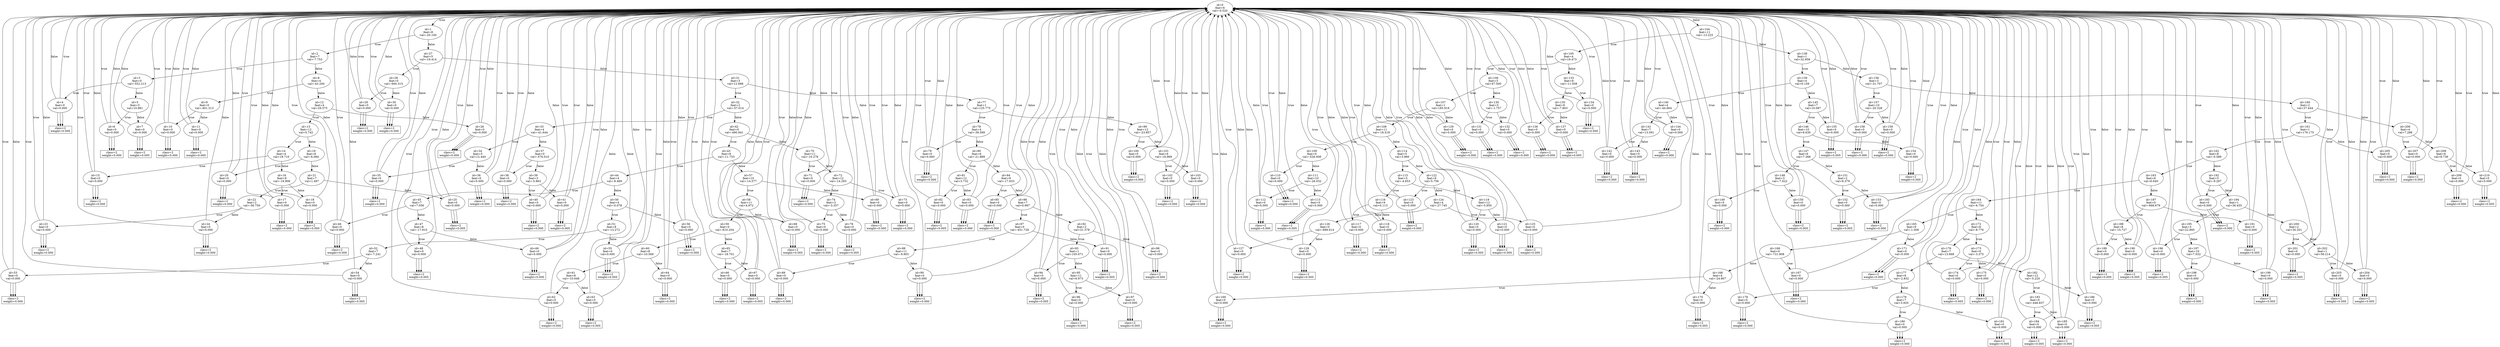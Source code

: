 digraph Tree2 {
  n0 [label="id=0\nfeat=6\nval=-0.520"];
  n0 -> n1 [label="true"];
  n0 -> n104 [label="false"];
  n1 [label="id=1\nfeat=8\nval=-20.100"];
  n1 -> n2 [label="true"];
  n1 -> n27 [label="false"];
  n2 [label="id=2\nfeat=7\nval=-7.753"];
  n2 -> n3 [label="true"];
  n2 -> n8 [label="false"];
  n3 [label="id=3\nfeat=0\nval=-552.213"];
  n3 -> n4 [label="true"];
  n3 -> n5 [label="false"];
  n4 [label="id=4\nfeat=0\nval=0.000"];
  n4 -> n0 [label="true"];
  n4 -> n0 [label="false"];
  n5 [label="id=5\nfeat=5\nval=10.881"];
  n5 -> n6 [label="true"];
  n5 -> n7 [label="false"];
  n6 [label="id=6\nfeat=0\nval=0.000"];
  n6 -> n0 [label="true"];
  n6 -> n0 [label="false"];
  n7 [label="id=7\nfeat=0\nval=0.000"];
  n7 -> n0 [label="true"];
  n7 -> n0 [label="false"];
  n8 [label="id=8\nfeat=4\nval=-43.200"];
  n8 -> n9 [label="true"];
  n8 -> n12 [label="false"];
  n9 [label="id=9\nfeat=0\nval=-401.313"];
  n9 -> n10 [label="true"];
  n9 -> n11 [label="false"];
  n10 [label="id=10\nfeat=0\nval=0.000"];
  n10 -> n0 [label="true"];
  n10 -> n0 [label="false"];
  n11 [label="id=11\nfeat=0\nval=0.000"];
  n11 -> n0 [label="true"];
  n11 -> n0 [label="false"];
  n12 [label="id=12\nfeat=4\nval=29.575"];
  n12 -> n13 [label="true"];
  n12 -> n26 [label="false"];
  n13 [label="id=13\nfeat=12\nval=5.742"];
  n13 -> n14 [label="true"];
  n13 -> n19 [label="false"];
  n14 [label="id=14\nfeat=4\nval=18.710"];
  n14 -> n15 [label="true"];
  n14 -> n16 [label="false"];
  n15 [label="id=15\nfeat=0\nval=0.000"];
  n15 -> n0 [label="true"];
  n15 -> n0 [label="false"];
  n16 [label="id=16\nfeat=9\nval=-19.906"];
  n16 -> n17 [label="true"];
  n16 -> n18 [label="false"];
  n17 [label="id=17\nfeat=0\nval=0.000"];
  n17 -> n0 [label="true"];
  n17 -> n0 [label="false"];
  n18 [label="id=18\nfeat=0\nval=0.000"];
  n18 -> n0 [label="true"];
  n18 -> n0 [label="false"];
  n19 [label="id=19\nfeat=6\nval=-6.084"];
  n19 -> n20 [label="true"];
  n19 -> n21 [label="false"];
  n20 [label="id=20\nfeat=0\nval=0.000"];
  n20 -> n0 [label="true"];
  n20 -> n0 [label="false"];
  n21 [label="id=21\nfeat=7\nval=1.497"];
  n21 -> n22 [label="true"];
  n21 -> n25 [label="false"];
  n22 [label="id=22\nfeat=2\nval=-56.750"];
  n22 -> n23 [label="true"];
  n22 -> n24 [label="false"];
  n23 [label="id=23\nfeat=0\nval=0.000"];
  n23 -> n0 [label="true"];
  n23 -> n0 [label="false"];
  n24 [label="id=24\nfeat=0\nval=0.000"];
  n24 -> n0 [label="true"];
  n24 -> n0 [label="false"];
  n25 [label="id=25\nfeat=0\nval=0.000"];
  n25 -> n0 [label="true"];
  n25 -> n0 [label="false"];
  n26 [label="id=26\nfeat=0\nval=0.000"];
  n26 -> n0 [label="true"];
  n26 -> n0 [label="false"];
  n27 [label="id=27\nfeat=5\nval=-19.414"];
  n27 -> n28 [label="true"];
  n27 -> n31 [label="false"];
  n28 [label="id=28\nfeat=0\nval=-600.315"];
  n28 -> n29 [label="true"];
  n28 -> n30 [label="false"];
  n29 [label="id=29\nfeat=0\nval=0.000"];
  n29 -> n0 [label="true"];
  n29 -> n0 [label="false"];
  n30 [label="id=30\nfeat=0\nval=0.000"];
  n30 -> n0 [label="true"];
  n30 -> n0 [label="false"];
  n31 [label="id=31\nfeat=3\nval=12.698"];
  n31 -> n32 [label="true"];
  n31 -> n77 [label="false"];
  n32 [label="id=32\nfeat=2\nval=-57.014"];
  n32 -> n33 [label="true"];
  n32 -> n42 [label="false"];
  n33 [label="id=33\nfeat=4\nval=-41.644"];
  n33 -> n34 [label="true"];
  n33 -> n37 [label="false"];
  n34 [label="id=34\nfeat=5\nval=12.440"];
  n34 -> n35 [label="true"];
  n34 -> n36 [label="false"];
  n35 [label="id=35\nfeat=0\nval=0.000"];
  n35 -> n0 [label="true"];
  n35 -> n0 [label="false"];
  n36 [label="id=36\nfeat=0\nval=0.000"];
  n36 -> n0 [label="true"];
  n36 -> n0 [label="false"];
  n37 [label="id=37\nfeat=0\nval=-576.010"];
  n37 -> n38 [label="true"];
  n37 -> n39 [label="false"];
  n38 [label="id=38\nfeat=0\nval=0.000"];
  n38 -> n0 [label="true"];
  n38 -> n0 [label="false"];
  n39 [label="id=39\nfeat=3\nval=-5.863"];
  n39 -> n40 [label="true"];
  n39 -> n41 [label="false"];
  n40 [label="id=40\nfeat=0\nval=0.000"];
  n40 -> n0 [label="true"];
  n40 -> n0 [label="false"];
  n41 [label="id=41\nfeat=0\nval=0.000"];
  n41 -> n0 [label="true"];
  n41 -> n0 [label="false"];
  n42 [label="id=42\nfeat=0\nval=-490.941"];
  n42 -> n43 [label="true"];
  n42 -> n70 [label="false"];
  n43 [label="id=43\nfeat=8\nval=-11.753"];
  n43 -> n44 [label="true"];
  n43 -> n57 [label="false"];
  n44 [label="id=44\nfeat=4\nval=-9.469"];
  n44 -> n45 [label="true"];
  n44 -> n50 [label="false"];
  n45 [label="id=45\nfeat=7\nval=7.056"];
  n45 -> n46 [label="true"];
  n45 -> n47 [label="false"];
  n46 [label="id=46\nfeat=0\nval=0.000"];
  n46 -> n0 [label="true"];
  n46 -> n0 [label="false"];
  n47 [label="id=47\nfeat=8\nval=-17.910"];
  n47 -> n48 [label="true"];
  n47 -> n49 [label="false"];
  n48 [label="id=48\nfeat=0\nval=0.000"];
  n48 -> n0 [label="true"];
  n48 -> n0 [label="false"];
  n49 [label="id=49\nfeat=0\nval=0.000"];
  n49 -> n0 [label="true"];
  n49 -> n0 [label="false"];
  n50 [label="id=50\nfeat=4\nval=-0.078"];
  n50 -> n51 [label="true"];
  n50 -> n56 [label="false"];
  n51 [label="id=51\nfeat=8\nval=-13.272"];
  n51 -> n52 [label="true"];
  n51 -> n55 [label="false"];
  n52 [label="id=52\nfeat=7\nval=-7.241"];
  n52 -> n53 [label="true"];
  n52 -> n54 [label="false"];
  n53 [label="id=53\nfeat=0\nval=0.000"];
  n53 -> n0 [label="true"];
  n53 -> n0 [label="false"];
  n54 [label="id=54\nfeat=0\nval=0.000"];
  n54 -> n0 [label="true"];
  n54 -> n0 [label="false"];
  n55 [label="id=55\nfeat=0\nval=0.000"];
  n55 -> n0 [label="true"];
  n55 -> n0 [label="false"];
  n56 [label="id=56\nfeat=0\nval=0.000"];
  n56 -> n0 [label="true"];
  n56 -> n0 [label="false"];
  n57 [label="id=57\nfeat=10\nval=-14.577"];
  n57 -> n58 [label="true"];
  n57 -> n69 [label="false"];
  n58 [label="id=58\nfeat=11\nval=4.972"];
  n58 -> n59 [label="true"];
  n58 -> n68 [label="false"];
  n59 [label="id=59\nfeat=0\nval=-610.204"];
  n59 -> n60 [label="true"];
  n59 -> n65 [label="false"];
  n60 [label="id=60\nfeat=8\nval=-10.569"];
  n60 -> n61 [label="true"];
  n60 -> n64 [label="false"];
  n61 [label="id=61\nfeat=8\nval=-10.648"];
  n61 -> n62 [label="true"];
  n61 -> n63 [label="false"];
  n62 [label="id=62\nfeat=0\nval=0.000"];
  n62 -> n0 [label="true"];
  n62 -> n0 [label="false"];
  n63 [label="id=63\nfeat=0\nval=0.000"];
  n63 -> n0 [label="true"];
  n63 -> n0 [label="false"];
  n64 [label="id=64\nfeat=0\nval=0.000"];
  n64 -> n0 [label="true"];
  n64 -> n0 [label="false"];
  n65 [label="id=65\nfeat=7\nval=-18.701"];
  n65 -> n66 [label="true"];
  n65 -> n67 [label="false"];
  n66 [label="id=66\nfeat=0\nval=0.000"];
  n66 -> n0 [label="true"];
  n66 -> n0 [label="false"];
  n67 [label="id=67\nfeat=0\nval=0.000"];
  n67 -> n0 [label="true"];
  n67 -> n0 [label="false"];
  n68 [label="id=68\nfeat=0\nval=0.000"];
  n68 -> n0 [label="true"];
  n68 -> n0 [label="false"];
  n69 [label="id=69\nfeat=0\nval=0.000"];
  n69 -> n0 [label="true"];
  n69 -> n0 [label="false"];
  n70 [label="id=70\nfeat=11\nval=-10.276"];
  n70 -> n71 [label="true"];
  n70 -> n72 [label="false"];
  n71 [label="id=71\nfeat=0\nval=0.000"];
  n71 -> n0 [label="true"];
  n71 -> n0 [label="false"];
  n72 [label="id=72\nfeat=12\nval=-14.293"];
  n72 -> n73 [label="true"];
  n72 -> n74 [label="false"];
  n73 [label="id=73\nfeat=0\nval=0.000"];
  n73 -> n0 [label="true"];
  n73 -> n0 [label="false"];
  n74 [label="id=74\nfeat=3\nval=-3.357"];
  n74 -> n75 [label="true"];
  n74 -> n76 [label="false"];
  n75 [label="id=75\nfeat=0\nval=0.000"];
  n75 -> n0 [label="true"];
  n75 -> n0 [label="false"];
  n76 [label="id=76\nfeat=0\nval=0.000"];
  n76 -> n0 [label="true"];
  n76 -> n0 [label="false"];
  n77 [label="id=77\nfeat=1\nval=125.775"];
  n77 -> n78 [label="true"];
  n77 -> n99 [label="false"];
  n78 [label="id=78\nfeat=4\nval=-39.569"];
  n78 -> n79 [label="true"];
  n78 -> n80 [label="false"];
  n79 [label="id=79\nfeat=0\nval=0.000"];
  n79 -> n0 [label="true"];
  n79 -> n0 [label="false"];
  n80 [label="id=80\nfeat=6\nval=-21.889"];
  n80 -> n81 [label="true"];
  n80 -> n84 [label="false"];
  n81 [label="id=81\nfeat=12\nval=3.732"];
  n81 -> n82 [label="true"];
  n81 -> n83 [label="false"];
  n82 [label="id=82\nfeat=0\nval=0.000"];
  n82 -> n0 [label="true"];
  n82 -> n0 [label="false"];
  n83 [label="id=83\nfeat=0\nval=0.000"];
  n83 -> n0 [label="true"];
  n83 -> n0 [label="false"];
  n84 [label="id=84\nfeat=9\nval=-17.633"];
  n84 -> n85 [label="true"];
  n84 -> n86 [label="false"];
  n85 [label="id=85\nfeat=0\nval=0.000"];
  n85 -> n0 [label="true"];
  n85 -> n0 [label="false"];
  n86 [label="id=86\nfeat=7\nval=0.997"];
  n86 -> n87 [label="true"];
  n86 -> n92 [label="false"];
  n87 [label="id=87\nfeat=0\nval=-451.728"];
  n87 -> n88 [label="true"];
  n87 -> n91 [label="false"];
  n88 [label="id=88\nfeat=11\nval=-9.903"];
  n88 -> n89 [label="true"];
  n88 -> n90 [label="false"];
  n89 [label="id=89\nfeat=0\nval=0.000"];
  n89 -> n0 [label="true"];
  n89 -> n0 [label="false"];
  n90 [label="id=90\nfeat=0\nval=0.000"];
  n90 -> n0 [label="true"];
  n90 -> n0 [label="false"];
  n91 [label="id=91\nfeat=0\nval=0.000"];
  n91 -> n0 [label="true"];
  n91 -> n0 [label="false"];
  n92 [label="id=92\nfeat=2\nval=31.378"];
  n92 -> n93 [label="true"];
  n92 -> n98 [label="false"];
  n93 [label="id=93\nfeat=1\nval=105.071"];
  n93 -> n94 [label="true"];
  n93 -> n95 [label="false"];
  n94 [label="id=94\nfeat=0\nval=0.000"];
  n94 -> n0 [label="true"];
  n94 -> n0 [label="false"];
  n95 [label="id=95\nfeat=11\nval=6.973"];
  n95 -> n96 [label="true"];
  n95 -> n97 [label="false"];
  n96 [label="id=96\nfeat=0\nval=0.000"];
  n96 -> n0 [label="true"];
  n96 -> n0 [label="false"];
  n97 [label="id=97\nfeat=0\nval=0.000"];
  n97 -> n0 [label="true"];
  n97 -> n0 [label="false"];
  n98 [label="id=98\nfeat=0\nval=0.000"];
  n98 -> n0 [label="true"];
  n98 -> n0 [label="false"];
  n99 [label="id=99\nfeat=12\nval=-23.857"];
  n99 -> n100 [label="true"];
  n99 -> n101 [label="false"];
  n100 [label="id=100\nfeat=0\nval=0.000"];
  n100 -> n0 [label="true"];
  n100 -> n0 [label="false"];
  n101 [label="id=101\nfeat=6\nval=-18.969"];
  n101 -> n102 [label="true"];
  n101 -> n103 [label="false"];
  n102 [label="id=102\nfeat=0\nval=0.000"];
  n102 -> n0 [label="true"];
  n102 -> n0 [label="false"];
  n103 [label="id=103\nfeat=0\nval=0.000"];
  n103 -> n0 [label="true"];
  n103 -> n0 [label="false"];
  n104 [label="id=104\nfeat=11\nval=-13.225"];
  n104 -> n105 [label="true"];
  n104 -> n138 [label="false"];
  n105 [label="id=105\nfeat=4\nval=19.473"];
  n105 -> n106 [label="true"];
  n105 -> n133 [label="false"];
  n106 [label="id=106\nfeat=3\nval=47.500"];
  n106 -> n107 [label="true"];
  n106 -> n130 [label="false"];
  n107 [label="id=107\nfeat=1\nval=185.918"];
  n107 -> n108 [label="true"];
  n107 -> n129 [label="false"];
  n108 [label="id=108\nfeat=11\nval=-18.518"];
  n108 -> n109 [label="true"];
  n108 -> n114 [label="false"];
  n109 [label="id=109\nfeat=0\nval=-528.008"];
  n109 -> n110 [label="true"];
  n109 -> n111 [label="false"];
  n110 [label="id=110\nfeat=0\nval=0.000"];
  n110 -> n0 [label="true"];
  n110 -> n0 [label="false"];
  n111 [label="id=111\nfeat=10\nval=-26.032"];
  n111 -> n112 [label="true"];
  n111 -> n113 [label="false"];
  n112 [label="id=112\nfeat=0\nval=0.000"];
  n112 -> n0 [label="true"];
  n112 -> n0 [label="false"];
  n113 [label="id=113\nfeat=0\nval=0.000"];
  n113 -> n0 [label="true"];
  n113 -> n0 [label="false"];
  n114 [label="id=114\nfeat=5\nval=3.960"];
  n114 -> n115 [label="true"];
  n114 -> n122 [label="false"];
  n115 [label="id=115\nfeat=5\nval=-4.653"];
  n115 -> n116 [label="true"];
  n115 -> n119 [label="false"];
  n116 [label="id=116\nfeat=9\nval=0.113"];
  n116 -> n117 [label="true"];
  n116 -> n118 [label="false"];
  n117 [label="id=117\nfeat=0\nval=0.000"];
  n117 -> n0 [label="true"];
  n117 -> n0 [label="false"];
  n118 [label="id=118\nfeat=0\nval=0.000"];
  n118 -> n0 [label="true"];
  n118 -> n0 [label="false"];
  n119 [label="id=119\nfeat=12\nval=-5.950"];
  n119 -> n120 [label="true"];
  n119 -> n121 [label="false"];
  n120 [label="id=120\nfeat=0\nval=0.000"];
  n120 -> n0 [label="true"];
  n120 -> n0 [label="false"];
  n121 [label="id=121\nfeat=0\nval=0.000"];
  n121 -> n0 [label="true"];
  n121 -> n0 [label="false"];
  n122 [label="id=122\nfeat=6\nval=5.756"];
  n122 -> n123 [label="true"];
  n122 -> n124 [label="false"];
  n123 [label="id=123\nfeat=0\nval=0.000"];
  n123 -> n0 [label="true"];
  n123 -> n0 [label="false"];
  n124 [label="id=124\nfeat=4\nval=-27.745"];
  n124 -> n125 [label="true"];
  n124 -> n126 [label="false"];
  n125 [label="id=125\nfeat=0\nval=0.000"];
  n125 -> n0 [label="true"];
  n125 -> n0 [label="false"];
  n126 [label="id=126\nfeat=0\nval=-689.614"];
  n126 -> n127 [label="true"];
  n126 -> n128 [label="false"];
  n127 [label="id=127\nfeat=0\nval=0.000"];
  n127 -> n0 [label="true"];
  n127 -> n0 [label="false"];
  n128 [label="id=128\nfeat=0\nval=0.000"];
  n128 -> n0 [label="true"];
  n128 -> n0 [label="false"];
  n129 [label="id=129\nfeat=0\nval=0.000"];
  n129 -> n0 [label="true"];
  n129 -> n0 [label="false"];
  n130 [label="id=130\nfeat=5\nval=-1.757"];
  n130 -> n131 [label="true"];
  n130 -> n132 [label="false"];
  n131 [label="id=131\nfeat=0\nval=0.000"];
  n131 -> n0 [label="true"];
  n131 -> n0 [label="false"];
  n132 [label="id=132\nfeat=0\nval=0.000"];
  n132 -> n0 [label="true"];
  n132 -> n0 [label="false"];
  n133 [label="id=133\nfeat=8\nval=-11.058"];
  n133 -> n134 [label="true"];
  n133 -> n135 [label="false"];
  n134 [label="id=134\nfeat=0\nval=0.000"];
  n134 -> n0 [label="true"];
  n134 -> n0 [label="false"];
  n135 [label="id=135\nfeat=9\nval=-7.803"];
  n135 -> n136 [label="true"];
  n135 -> n137 [label="false"];
  n136 [label="id=136\nfeat=0\nval=0.000"];
  n136 -> n0 [label="true"];
  n136 -> n0 [label="false"];
  n137 [label="id=137\nfeat=0\nval=0.000"];
  n137 -> n0 [label="true"];
  n137 -> n0 [label="false"];
  n138 [label="id=138\nfeat=1\nval=32.958"];
  n138 -> n139 [label="true"];
  n138 -> n156 [label="false"];
  n139 [label="id=139\nfeat=4\nval=0.159"];
  n139 -> n140 [label="true"];
  n139 -> n145 [label="false"];
  n140 [label="id=140\nfeat=4\nval=-44.664"];
  n140 -> n141 [label="true"];
  n140 -> n144 [label="false"];
  n141 [label="id=141\nfeat=7\nval=13.591"];
  n141 -> n142 [label="true"];
  n141 -> n143 [label="false"];
  n142 [label="id=142\nfeat=0\nval=0.000"];
  n142 -> n0 [label="true"];
  n142 -> n0 [label="false"];
  n143 [label="id=143\nfeat=0\nval=0.000"];
  n143 -> n0 [label="true"];
  n143 -> n0 [label="false"];
  n144 [label="id=144\nfeat=0\nval=0.000"];
  n144 -> n0 [label="true"];
  n144 -> n0 [label="false"];
  n145 [label="id=145\nfeat=7\nval=10.087"];
  n145 -> n146 [label="true"];
  n145 -> n155 [label="false"];
  n146 [label="id=146\nfeat=10\nval=8.630"];
  n146 -> n147 [label="true"];
  n146 -> n154 [label="false"];
  n147 [label="id=147\nfeat=6\nval=7.366"];
  n147 -> n148 [label="true"];
  n147 -> n151 [label="false"];
  n148 [label="id=148\nfeat=3\nval=-7.622"];
  n148 -> n149 [label="true"];
  n148 -> n150 [label="false"];
  n149 [label="id=149\nfeat=0\nval=0.000"];
  n149 -> n0 [label="true"];
  n149 -> n0 [label="false"];
  n150 [label="id=150\nfeat=0\nval=0.000"];
  n150 -> n0 [label="true"];
  n150 -> n0 [label="false"];
  n151 [label="id=151\nfeat=2\nval=8.379"];
  n151 -> n152 [label="true"];
  n151 -> n153 [label="false"];
  n152 [label="id=152\nfeat=0\nval=0.000"];
  n152 -> n0 [label="true"];
  n152 -> n0 [label="false"];
  n153 [label="id=153\nfeat=0\nval=0.000"];
  n153 -> n0 [label="true"];
  n153 -> n0 [label="false"];
  n154 [label="id=154\nfeat=0\nval=0.000"];
  n154 -> n0 [label="true"];
  n154 -> n0 [label="false"];
  n155 [label="id=155\nfeat=0\nval=0.000"];
  n155 -> n0 [label="true"];
  n155 -> n0 [label="false"];
  n156 [label="id=156\nfeat=3\nval=-31.707"];
  n156 -> n157 [label="true"];
  n156 -> n160 [label="false"];
  n157 [label="id=157\nfeat=10\nval=-20.328"];
  n157 -> n158 [label="true"];
  n157 -> n159 [label="false"];
  n158 [label="id=158\nfeat=0\nval=0.000"];
  n158 -> n0 [label="true"];
  n158 -> n0 [label="false"];
  n159 [label="id=159\nfeat=0\nval=0.000"];
  n159 -> n0 [label="true"];
  n159 -> n0 [label="false"];
  n160 [label="id=160\nfeat=2\nval=37.444"];
  n160 -> n161 [label="true"];
  n160 -> n206 [label="false"];
  n161 [label="id=161\nfeat=1\nval=176.175"];
  n161 -> n162 [label="true"];
  n161 -> n205 [label="false"];
  n162 [label="id=162\nfeat=8\nval=-0.589"];
  n162 -> n163 [label="true"];
  n162 -> n192 [label="false"];
  n163 [label="id=163\nfeat=6\nval=6.640"];
  n163 -> n164 [label="true"];
  n163 -> n187 [label="false"];
  n164 [label="id=164\nfeat=11\nval=-6.754"];
  n164 -> n165 [label="true"];
  n164 -> n172 [label="false"];
  n165 [label="id=165\nfeat=9\nval=-1.006"];
  n165 -> n166 [label="true"];
  n165 -> n171 [label="false"];
  n166 [label="id=166\nfeat=0\nval=-731.908"];
  n166 -> n167 [label="true"];
  n166 -> n168 [label="false"];
  n167 [label="id=167\nfeat=0\nval=0.000"];
  n167 -> n0 [label="true"];
  n167 -> n0 [label="false"];
  n168 [label="id=168\nfeat=4\nval=-24.807"];
  n168 -> n169 [label="true"];
  n168 -> n170 [label="false"];
  n169 [label="id=169\nfeat=0\nval=0.000"];
  n169 -> n0 [label="true"];
  n169 -> n0 [label="false"];
  n170 [label="id=170\nfeat=0\nval=0.000"];
  n170 -> n0 [label="true"];
  n170 -> n0 [label="false"];
  n171 [label="id=171\nfeat=0\nval=0.000"];
  n171 -> n0 [label="true"];
  n171 -> n0 [label="false"];
  n172 [label="id=172\nfeat=8\nval=-8.776"];
  n172 -> n173 [label="true"];
  n172 -> n176 [label="false"];
  n173 [label="id=173\nfeat=9\nval=-3.375"];
  n173 -> n174 [label="true"];
  n173 -> n175 [label="false"];
  n174 [label="id=174\nfeat=0\nval=0.000"];
  n174 -> n0 [label="true"];
  n174 -> n0 [label="false"];
  n175 [label="id=175\nfeat=0\nval=0.000"];
  n175 -> n0 [label="true"];
  n175 -> n0 [label="false"];
  n176 [label="id=176\nfeat=7\nval=13.668"];
  n176 -> n177 [label="true"];
  n176 -> n182 [label="false"];
  n177 [label="id=177\nfeat=8\nval=-2.832"];
  n177 -> n178 [label="true"];
  n177 -> n179 [label="false"];
  n178 [label="id=178\nfeat=0\nval=0.000"];
  n178 -> n0 [label="true"];
  n178 -> n0 [label="false"];
  n179 [label="id=179\nfeat=7\nval=3.920"];
  n179 -> n180 [label="true"];
  n179 -> n181 [label="false"];
  n180 [label="id=180\nfeat=0\nval=0.000"];
  n180 -> n0 [label="true"];
  n180 -> n0 [label="false"];
  n181 [label="id=181\nfeat=0\nval=0.000"];
  n181 -> n0 [label="true"];
  n181 -> n0 [label="false"];
  n182 [label="id=182\nfeat=12\nval=-5.220"];
  n182 -> n183 [label="true"];
  n182 -> n186 [label="false"];
  n183 [label="id=183\nfeat=0\nval=-446.837"];
  n183 -> n184 [label="true"];
  n183 -> n185 [label="false"];
  n184 [label="id=184\nfeat=0\nval=0.000"];
  n184 -> n0 [label="true"];
  n184 -> n0 [label="false"];
  n185 [label="id=185\nfeat=0\nval=0.000"];
  n185 -> n0 [label="true"];
  n185 -> n0 [label="false"];
  n186 [label="id=186\nfeat=0\nval=0.000"];
  n186 -> n0 [label="true"];
  n186 -> n0 [label="false"];
  n187 [label="id=187\nfeat=0\nval=-668.679"];
  n187 -> n188 [label="true"];
  n187 -> n191 [label="false"];
  n188 [label="id=188\nfeat=8\nval=-15.727"];
  n188 -> n189 [label="true"];
  n188 -> n190 [label="false"];
  n189 [label="id=189\nfeat=0\nval=0.000"];
  n189 -> n0 [label="true"];
  n189 -> n0 [label="false"];
  n190 [label="id=190\nfeat=0\nval=0.000"];
  n190 -> n0 [label="true"];
  n190 -> n0 [label="false"];
  n191 [label="id=191\nfeat=0\nval=0.000"];
  n191 -> n0 [label="true"];
  n191 -> n0 [label="false"];
  n192 [label="id=192\nfeat=5\nval=-9.297"];
  n192 -> n193 [label="true"];
  n192 -> n194 [label="false"];
  n193 [label="id=193\nfeat=0\nval=0.000"];
  n193 -> n0 [label="true"];
  n193 -> n0 [label="false"];
  n194 [label="id=194\nfeat=1\nval=36.455"];
  n194 -> n195 [label="true"];
  n194 -> n200 [label="false"];
  n195 [label="id=195\nfeat=3\nval=22.895"];
  n195 -> n196 [label="true"];
  n195 -> n197 [label="false"];
  n196 [label="id=196\nfeat=0\nval=0.000"];
  n196 -> n0 [label="true"];
  n196 -> n0 [label="false"];
  n197 [label="id=197\nfeat=10\nval=7.032"];
  n197 -> n198 [label="true"];
  n197 -> n199 [label="false"];
  n198 [label="id=198\nfeat=0\nval=0.000"];
  n198 -> n0 [label="true"];
  n198 -> n0 [label="false"];
  n199 [label="id=199\nfeat=0\nval=0.000"];
  n199 -> n0 [label="true"];
  n199 -> n0 [label="false"];
  n200 [label="id=200\nfeat=2\nval=30.201"];
  n200 -> n201 [label="true"];
  n200 -> n202 [label="false"];
  n201 [label="id=201\nfeat=0\nval=0.000"];
  n201 -> n0 [label="true"];
  n201 -> n0 [label="false"];
  n202 [label="id=202\nfeat=1\nval=58.214"];
  n202 -> n203 [label="true"];
  n202 -> n204 [label="false"];
  n203 [label="id=203\nfeat=0\nval=0.000"];
  n203 -> n0 [label="true"];
  n203 -> n0 [label="false"];
  n204 [label="id=204\nfeat=0\nval=0.000"];
  n204 -> n0 [label="true"];
  n204 -> n0 [label="false"];
  n205 [label="id=205\nfeat=0\nval=0.000"];
  n205 -> n0 [label="true"];
  n205 -> n0 [label="false"];
  n206 [label="id=206\nfeat=4\nval=7.286"];
  n206 -> n207 [label="true"];
  n206 -> n208 [label="false"];
  n207 [label="id=207\nfeat=0\nval=0.000"];
  n207 -> n0 [label="true"];
  n207 -> n0 [label="false"];
  n208 [label="id=208\nfeat=6\nval=8.736"];
  n208 -> n209 [label="true"];
  n208 -> n210 [label="false"];
  n209 [label="id=209\nfeat=0\nval=0.000"];
  n209 -> n0 [label="true"];
  n209 -> n0 [label="false"];
  n210 [label="id=210\nfeat=0\nval=0.000"];
  n210 -> n0 [label="true"];
  n210 -> n0 [label="false"];
  leaf_4 [shape=box,label="class=0\nweight=0.000"];
  n4 -> leaf_4;
  leaf_4 [shape=box,label="class=1\nweight=0.005"];
  n4 -> leaf_4;
  leaf_4 [shape=box,label="class=2\nweight=0.000"];
  n4 -> leaf_4;
  leaf_6 [shape=box,label="class=0\nweight=0.005"];
  n6 -> leaf_6;
  leaf_6 [shape=box,label="class=1\nweight=0.000"];
  n6 -> leaf_6;
  leaf_6 [shape=box,label="class=2\nweight=0.000"];
  n6 -> leaf_6;
  leaf_7 [shape=box,label="class=0\nweight=0.000"];
  n7 -> leaf_7;
  leaf_7 [shape=box,label="class=1\nweight=0.000"];
  n7 -> leaf_7;
  leaf_7 [shape=box,label="class=2\nweight=0.005"];
  n7 -> leaf_7;
  leaf_10 [shape=box,label="class=0\nweight=0.000"];
  n10 -> leaf_10;
  leaf_10 [shape=box,label="class=1\nweight=0.005"];
  n10 -> leaf_10;
  leaf_10 [shape=box,label="class=2\nweight=0.000"];
  n10 -> leaf_10;
  leaf_11 [shape=box,label="class=0\nweight=0.005"];
  n11 -> leaf_11;
  leaf_11 [shape=box,label="class=1\nweight=0.000"];
  n11 -> leaf_11;
  leaf_11 [shape=box,label="class=2\nweight=0.000"];
  n11 -> leaf_11;
  leaf_15 [shape=box,label="class=0\nweight=0.005"];
  n15 -> leaf_15;
  leaf_15 [shape=box,label="class=1\nweight=0.000"];
  n15 -> leaf_15;
  leaf_15 [shape=box,label="class=2\nweight=0.000"];
  n15 -> leaf_15;
  leaf_17 [shape=box,label="class=0\nweight=0.000"];
  n17 -> leaf_17;
  leaf_17 [shape=box,label="class=1\nweight=0.005"];
  n17 -> leaf_17;
  leaf_17 [shape=box,label="class=2\nweight=0.000"];
  n17 -> leaf_17;
  leaf_18 [shape=box,label="class=0\nweight=0.005"];
  n18 -> leaf_18;
  leaf_18 [shape=box,label="class=1\nweight=0.000"];
  n18 -> leaf_18;
  leaf_18 [shape=box,label="class=2\nweight=0.000"];
  n18 -> leaf_18;
  leaf_20 [shape=box,label="class=0\nweight=0.005"];
  n20 -> leaf_20;
  leaf_20 [shape=box,label="class=1\nweight=0.000"];
  n20 -> leaf_20;
  leaf_20 [shape=box,label="class=2\nweight=0.000"];
  n20 -> leaf_20;
  leaf_23 [shape=box,label="class=0\nweight=0.000"];
  n23 -> leaf_23;
  leaf_23 [shape=box,label="class=1\nweight=0.005"];
  n23 -> leaf_23;
  leaf_23 [shape=box,label="class=2\nweight=0.000"];
  n23 -> leaf_23;
  leaf_24 [shape=box,label="class=0\nweight=0.005"];
  n24 -> leaf_24;
  leaf_24 [shape=box,label="class=1\nweight=0.000"];
  n24 -> leaf_24;
  leaf_24 [shape=box,label="class=2\nweight=0.000"];
  n24 -> leaf_24;
  leaf_25 [shape=box,label="class=0\nweight=0.000"];
  n25 -> leaf_25;
  leaf_25 [shape=box,label="class=1\nweight=0.000"];
  n25 -> leaf_25;
  leaf_25 [shape=box,label="class=2\nweight=0.005"];
  n25 -> leaf_25;
  leaf_26 [shape=box,label="class=0\nweight=0.000"];
  n26 -> leaf_26;
  leaf_26 [shape=box,label="class=1\nweight=0.005"];
  n26 -> leaf_26;
  leaf_26 [shape=box,label="class=2\nweight=0.000"];
  n26 -> leaf_26;
  leaf_29 [shape=box,label="class=0\nweight=0.000"];
  n29 -> leaf_29;
  leaf_29 [shape=box,label="class=1\nweight=0.005"];
  n29 -> leaf_29;
  leaf_29 [shape=box,label="class=2\nweight=0.000"];
  n29 -> leaf_29;
  leaf_30 [shape=box,label="class=0\nweight=0.005"];
  n30 -> leaf_30;
  leaf_30 [shape=box,label="class=1\nweight=0.000"];
  n30 -> leaf_30;
  leaf_30 [shape=box,label="class=2\nweight=0.000"];
  n30 -> leaf_30;
  leaf_35 [shape=box,label="class=0\nweight=0.005"];
  n35 -> leaf_35;
  leaf_35 [shape=box,label="class=1\nweight=0.000"];
  n35 -> leaf_35;
  leaf_35 [shape=box,label="class=2\nweight=0.000"];
  n35 -> leaf_35;
  leaf_36 [shape=box,label="class=0\nweight=0.000"];
  n36 -> leaf_36;
  leaf_36 [shape=box,label="class=1\nweight=0.005"];
  n36 -> leaf_36;
  leaf_36 [shape=box,label="class=2\nweight=0.000"];
  n36 -> leaf_36;
  leaf_38 [shape=box,label="class=0\nweight=0.000"];
  n38 -> leaf_38;
  leaf_38 [shape=box,label="class=1\nweight=0.005"];
  n38 -> leaf_38;
  leaf_38 [shape=box,label="class=2\nweight=0.000"];
  n38 -> leaf_38;
  leaf_40 [shape=box,label="class=0\nweight=0.005"];
  n40 -> leaf_40;
  leaf_40 [shape=box,label="class=1\nweight=0.000"];
  n40 -> leaf_40;
  leaf_40 [shape=box,label="class=2\nweight=0.000"];
  n40 -> leaf_40;
  leaf_41 [shape=box,label="class=0\nweight=0.000"];
  n41 -> leaf_41;
  leaf_41 [shape=box,label="class=1\nweight=0.000"];
  n41 -> leaf_41;
  leaf_41 [shape=box,label="class=2\nweight=0.005"];
  n41 -> leaf_41;
  leaf_46 [shape=box,label="class=0\nweight=0.000"];
  n46 -> leaf_46;
  leaf_46 [shape=box,label="class=1\nweight=0.005"];
  n46 -> leaf_46;
  leaf_46 [shape=box,label="class=2\nweight=0.000"];
  n46 -> leaf_46;
  leaf_48 [shape=box,label="class=0\nweight=0.000"];
  n48 -> leaf_48;
  leaf_48 [shape=box,label="class=1\nweight=0.000"];
  n48 -> leaf_48;
  leaf_48 [shape=box,label="class=2\nweight=0.005"];
  n48 -> leaf_48;
  leaf_49 [shape=box,label="class=0\nweight=0.000"];
  n49 -> leaf_49;
  leaf_49 [shape=box,label="class=1\nweight=0.005"];
  n49 -> leaf_49;
  leaf_49 [shape=box,label="class=2\nweight=0.000"];
  n49 -> leaf_49;
  leaf_53 [shape=box,label="class=0\nweight=0.000"];
  n53 -> leaf_53;
  leaf_53 [shape=box,label="class=1\nweight=0.005"];
  n53 -> leaf_53;
  leaf_53 [shape=box,label="class=2\nweight=0.000"];
  n53 -> leaf_53;
  leaf_54 [shape=box,label="class=0\nweight=0.000"];
  n54 -> leaf_54;
  leaf_54 [shape=box,label="class=1\nweight=0.000"];
  n54 -> leaf_54;
  leaf_54 [shape=box,label="class=2\nweight=0.005"];
  n54 -> leaf_54;
  leaf_55 [shape=box,label="class=0\nweight=0.000"];
  n55 -> leaf_55;
  leaf_55 [shape=box,label="class=1\nweight=0.000"];
  n55 -> leaf_55;
  leaf_55 [shape=box,label="class=2\nweight=0.005"];
  n55 -> leaf_55;
  leaf_56 [shape=box,label="class=0\nweight=0.000"];
  n56 -> leaf_56;
  leaf_56 [shape=box,label="class=1\nweight=0.005"];
  n56 -> leaf_56;
  leaf_56 [shape=box,label="class=2\nweight=0.000"];
  n56 -> leaf_56;
  leaf_62 [shape=box,label="class=0\nweight=0.000"];
  n62 -> leaf_62;
  leaf_62 [shape=box,label="class=1\nweight=0.005"];
  n62 -> leaf_62;
  leaf_62 [shape=box,label="class=2\nweight=0.000"];
  n62 -> leaf_62;
  leaf_63 [shape=box,label="class=0\nweight=0.000"];
  n63 -> leaf_63;
  leaf_63 [shape=box,label="class=1\nweight=0.000"];
  n63 -> leaf_63;
  leaf_63 [shape=box,label="class=2\nweight=0.005"];
  n63 -> leaf_63;
  leaf_64 [shape=box,label="class=0\nweight=0.000"];
  n64 -> leaf_64;
  leaf_64 [shape=box,label="class=1\nweight=0.005"];
  n64 -> leaf_64;
  leaf_64 [shape=box,label="class=2\nweight=0.000"];
  n64 -> leaf_64;
  leaf_66 [shape=box,label="class=0\nweight=0.000"];
  n66 -> leaf_66;
  leaf_66 [shape=box,label="class=1\nweight=0.005"];
  n66 -> leaf_66;
  leaf_66 [shape=box,label="class=2\nweight=0.000"];
  n66 -> leaf_66;
  leaf_67 [shape=box,label="class=0\nweight=0.000"];
  n67 -> leaf_67;
  leaf_67 [shape=box,label="class=1\nweight=0.000"];
  n67 -> leaf_67;
  leaf_67 [shape=box,label="class=2\nweight=0.005"];
  n67 -> leaf_67;
  leaf_68 [shape=box,label="class=0\nweight=0.000"];
  n68 -> leaf_68;
  leaf_68 [shape=box,label="class=1\nweight=0.000"];
  n68 -> leaf_68;
  leaf_68 [shape=box,label="class=2\nweight=0.005"];
  n68 -> leaf_68;
  leaf_69 [shape=box,label="class=0\nweight=0.000"];
  n69 -> leaf_69;
  leaf_69 [shape=box,label="class=1\nweight=0.005"];
  n69 -> leaf_69;
  leaf_69 [shape=box,label="class=2\nweight=0.000"];
  n69 -> leaf_69;
  leaf_71 [shape=box,label="class=0\nweight=0.005"];
  n71 -> leaf_71;
  leaf_71 [shape=box,label="class=1\nweight=0.000"];
  n71 -> leaf_71;
  leaf_71 [shape=box,label="class=2\nweight=0.000"];
  n71 -> leaf_71;
  leaf_73 [shape=box,label="class=0\nweight=0.005"];
  n73 -> leaf_73;
  leaf_73 [shape=box,label="class=1\nweight=0.000"];
  n73 -> leaf_73;
  leaf_73 [shape=box,label="class=2\nweight=0.000"];
  n73 -> leaf_73;
  leaf_75 [shape=box,label="class=0\nweight=0.005"];
  n75 -> leaf_75;
  leaf_75 [shape=box,label="class=1\nweight=0.000"];
  n75 -> leaf_75;
  leaf_75 [shape=box,label="class=2\nweight=0.000"];
  n75 -> leaf_75;
  leaf_76 [shape=box,label="class=0\nweight=0.000"];
  n76 -> leaf_76;
  leaf_76 [shape=box,label="class=1\nweight=0.000"];
  n76 -> leaf_76;
  leaf_76 [shape=box,label="class=2\nweight=0.005"];
  n76 -> leaf_76;
  leaf_79 [shape=box,label="class=0\nweight=0.000"];
  n79 -> leaf_79;
  leaf_79 [shape=box,label="class=1\nweight=0.005"];
  n79 -> leaf_79;
  leaf_79 [shape=box,label="class=2\nweight=0.000"];
  n79 -> leaf_79;
  leaf_82 [shape=box,label="class=0\nweight=0.000"];
  n82 -> leaf_82;
  leaf_82 [shape=box,label="class=1\nweight=0.000"];
  n82 -> leaf_82;
  leaf_82 [shape=box,label="class=2\nweight=0.005"];
  n82 -> leaf_82;
  leaf_83 [shape=box,label="class=0\nweight=0.000"];
  n83 -> leaf_83;
  leaf_83 [shape=box,label="class=1\nweight=0.005"];
  n83 -> leaf_83;
  leaf_83 [shape=box,label="class=2\nweight=0.000"];
  n83 -> leaf_83;
  leaf_85 [shape=box,label="class=0\nweight=0.000"];
  n85 -> leaf_85;
  leaf_85 [shape=box,label="class=1\nweight=0.005"];
  n85 -> leaf_85;
  leaf_85 [shape=box,label="class=2\nweight=0.000"];
  n85 -> leaf_85;
  leaf_89 [shape=box,label="class=0\nweight=0.000"];
  n89 -> leaf_89;
  leaf_89 [shape=box,label="class=1\nweight=0.005"];
  n89 -> leaf_89;
  leaf_89 [shape=box,label="class=2\nweight=0.000"];
  n89 -> leaf_89;
  leaf_90 [shape=box,label="class=0\nweight=0.005"];
  n90 -> leaf_90;
  leaf_90 [shape=box,label="class=1\nweight=0.000"];
  n90 -> leaf_90;
  leaf_90 [shape=box,label="class=2\nweight=0.000"];
  n90 -> leaf_90;
  leaf_91 [shape=box,label="class=0\nweight=0.000"];
  n91 -> leaf_91;
  leaf_91 [shape=box,label="class=1\nweight=0.000"];
  n91 -> leaf_91;
  leaf_91 [shape=box,label="class=2\nweight=0.005"];
  n91 -> leaf_91;
  leaf_94 [shape=box,label="class=0\nweight=0.000"];
  n94 -> leaf_94;
  leaf_94 [shape=box,label="class=1\nweight=0.000"];
  n94 -> leaf_94;
  leaf_94 [shape=box,label="class=2\nweight=0.005"];
  n94 -> leaf_94;
  leaf_96 [shape=box,label="class=0\nweight=0.005"];
  n96 -> leaf_96;
  leaf_96 [shape=box,label="class=1\nweight=0.000"];
  n96 -> leaf_96;
  leaf_96 [shape=box,label="class=2\nweight=0.000"];
  n96 -> leaf_96;
  leaf_97 [shape=box,label="class=0\nweight=0.000"];
  n97 -> leaf_97;
  leaf_97 [shape=box,label="class=1\nweight=0.000"];
  n97 -> leaf_97;
  leaf_97 [shape=box,label="class=2\nweight=0.005"];
  n97 -> leaf_97;
  leaf_98 [shape=box,label="class=0\nweight=0.000"];
  n98 -> leaf_98;
  leaf_98 [shape=box,label="class=1\nweight=0.005"];
  n98 -> leaf_98;
  leaf_98 [shape=box,label="class=2\nweight=0.000"];
  n98 -> leaf_98;
  leaf_100 [shape=box,label="class=0\nweight=0.005"];
  n100 -> leaf_100;
  leaf_100 [shape=box,label="class=1\nweight=0.000"];
  n100 -> leaf_100;
  leaf_100 [shape=box,label="class=2\nweight=0.000"];
  n100 -> leaf_100;
  leaf_102 [shape=box,label="class=0\nweight=0.005"];
  n102 -> leaf_102;
  leaf_102 [shape=box,label="class=1\nweight=0.000"];
  n102 -> leaf_102;
  leaf_102 [shape=box,label="class=2\nweight=0.000"];
  n102 -> leaf_102;
  leaf_103 [shape=box,label="class=0\nweight=0.000"];
  n103 -> leaf_103;
  leaf_103 [shape=box,label="class=1\nweight=0.005"];
  n103 -> leaf_103;
  leaf_103 [shape=box,label="class=2\nweight=0.000"];
  n103 -> leaf_103;
  leaf_110 [shape=box,label="class=0\nweight=0.000"];
  n110 -> leaf_110;
  leaf_110 [shape=box,label="class=1\nweight=0.005"];
  n110 -> leaf_110;
  leaf_110 [shape=box,label="class=2\nweight=0.000"];
  n110 -> leaf_110;
  leaf_112 [shape=box,label="class=0\nweight=0.005"];
  n112 -> leaf_112;
  leaf_112 [shape=box,label="class=1\nweight=0.000"];
  n112 -> leaf_112;
  leaf_112 [shape=box,label="class=2\nweight=0.000"];
  n112 -> leaf_112;
  leaf_113 [shape=box,label="class=0\nweight=0.000"];
  n113 -> leaf_113;
  leaf_113 [shape=box,label="class=1\nweight=0.000"];
  n113 -> leaf_113;
  leaf_113 [shape=box,label="class=2\nweight=0.005"];
  n113 -> leaf_113;
  leaf_117 [shape=box,label="class=0\nweight=0.005"];
  n117 -> leaf_117;
  leaf_117 [shape=box,label="class=1\nweight=0.000"];
  n117 -> leaf_117;
  leaf_117 [shape=box,label="class=2\nweight=0.000"];
  n117 -> leaf_117;
  leaf_118 [shape=box,label="class=0\nweight=0.000"];
  n118 -> leaf_118;
  leaf_118 [shape=box,label="class=1\nweight=0.005"];
  n118 -> leaf_118;
  leaf_118 [shape=box,label="class=2\nweight=0.000"];
  n118 -> leaf_118;
  leaf_120 [shape=box,label="class=0\nweight=0.000"];
  n120 -> leaf_120;
  leaf_120 [shape=box,label="class=1\nweight=0.000"];
  n120 -> leaf_120;
  leaf_120 [shape=box,label="class=2\nweight=0.005"];
  n120 -> leaf_120;
  leaf_121 [shape=box,label="class=0\nweight=0.000"];
  n121 -> leaf_121;
  leaf_121 [shape=box,label="class=1\nweight=0.005"];
  n121 -> leaf_121;
  leaf_121 [shape=box,label="class=2\nweight=0.000"];
  n121 -> leaf_121;
  leaf_123 [shape=box,label="class=0\nweight=0.000"];
  n123 -> leaf_123;
  leaf_123 [shape=box,label="class=1\nweight=0.005"];
  n123 -> leaf_123;
  leaf_123 [shape=box,label="class=2\nweight=0.000"];
  n123 -> leaf_123;
  leaf_125 [shape=box,label="class=0\nweight=0.000"];
  n125 -> leaf_125;
  leaf_125 [shape=box,label="class=1\nweight=0.005"];
  n125 -> leaf_125;
  leaf_125 [shape=box,label="class=2\nweight=0.000"];
  n125 -> leaf_125;
  leaf_127 [shape=box,label="class=0\nweight=0.000"];
  n127 -> leaf_127;
  leaf_127 [shape=box,label="class=1\nweight=0.005"];
  n127 -> leaf_127;
  leaf_127 [shape=box,label="class=2\nweight=0.000"];
  n127 -> leaf_127;
  leaf_128 [shape=box,label="class=0\nweight=0.000"];
  n128 -> leaf_128;
  leaf_128 [shape=box,label="class=1\nweight=0.000"];
  n128 -> leaf_128;
  leaf_128 [shape=box,label="class=2\nweight=0.005"];
  n128 -> leaf_128;
  leaf_129 [shape=box,label="class=0\nweight=0.005"];
  n129 -> leaf_129;
  leaf_129 [shape=box,label="class=1\nweight=0.000"];
  n129 -> leaf_129;
  leaf_129 [shape=box,label="class=2\nweight=0.000"];
  n129 -> leaf_129;
  leaf_131 [shape=box,label="class=0\nweight=0.005"];
  n131 -> leaf_131;
  leaf_131 [shape=box,label="class=1\nweight=0.000"];
  n131 -> leaf_131;
  leaf_131 [shape=box,label="class=2\nweight=0.000"];
  n131 -> leaf_131;
  leaf_132 [shape=box,label="class=0\nweight=0.000"];
  n132 -> leaf_132;
  leaf_132 [shape=box,label="class=1\nweight=0.005"];
  n132 -> leaf_132;
  leaf_132 [shape=box,label="class=2\nweight=0.000"];
  n132 -> leaf_132;
  leaf_134 [shape=box,label="class=0\nweight=0.005"];
  n134 -> leaf_134;
  leaf_134 [shape=box,label="class=1\nweight=0.000"];
  n134 -> leaf_134;
  leaf_134 [shape=box,label="class=2\nweight=0.000"];
  n134 -> leaf_134;
  leaf_136 [shape=box,label="class=0\nweight=0.000"];
  n136 -> leaf_136;
  leaf_136 [shape=box,label="class=1\nweight=0.005"];
  n136 -> leaf_136;
  leaf_136 [shape=box,label="class=2\nweight=0.000"];
  n136 -> leaf_136;
  leaf_137 [shape=box,label="class=0\nweight=0.000"];
  n137 -> leaf_137;
  leaf_137 [shape=box,label="class=1\nweight=0.000"];
  n137 -> leaf_137;
  leaf_137 [shape=box,label="class=2\nweight=0.005"];
  n137 -> leaf_137;
  leaf_142 [shape=box,label="class=0\nweight=0.005"];
  n142 -> leaf_142;
  leaf_142 [shape=box,label="class=1\nweight=0.000"];
  n142 -> leaf_142;
  leaf_142 [shape=box,label="class=2\nweight=0.000"];
  n142 -> leaf_142;
  leaf_143 [shape=box,label="class=0\nweight=0.000"];
  n143 -> leaf_143;
  leaf_143 [shape=box,label="class=1\nweight=0.005"];
  n143 -> leaf_143;
  leaf_143 [shape=box,label="class=2\nweight=0.000"];
  n143 -> leaf_143;
  leaf_144 [shape=box,label="class=0\nweight=0.000"];
  n144 -> leaf_144;
  leaf_144 [shape=box,label="class=1\nweight=0.005"];
  n144 -> leaf_144;
  leaf_144 [shape=box,label="class=2\nweight=0.000"];
  n144 -> leaf_144;
  leaf_149 [shape=box,label="class=0\nweight=0.000"];
  n149 -> leaf_149;
  leaf_149 [shape=box,label="class=1\nweight=0.005"];
  n149 -> leaf_149;
  leaf_149 [shape=box,label="class=2\nweight=0.000"];
  n149 -> leaf_149;
  leaf_150 [shape=box,label="class=0\nweight=0.000"];
  n150 -> leaf_150;
  leaf_150 [shape=box,label="class=1\nweight=0.000"];
  n150 -> leaf_150;
  leaf_150 [shape=box,label="class=2\nweight=0.005"];
  n150 -> leaf_150;
  leaf_152 [shape=box,label="class=0\nweight=0.000"];
  n152 -> leaf_152;
  leaf_152 [shape=box,label="class=1\nweight=0.000"];
  n152 -> leaf_152;
  leaf_152 [shape=box,label="class=2\nweight=0.005"];
  n152 -> leaf_152;
  leaf_153 [shape=box,label="class=0\nweight=0.005"];
  n153 -> leaf_153;
  leaf_153 [shape=box,label="class=1\nweight=0.000"];
  n153 -> leaf_153;
  leaf_153 [shape=box,label="class=2\nweight=0.000"];
  n153 -> leaf_153;
  leaf_154 [shape=box,label="class=0\nweight=0.005"];
  n154 -> leaf_154;
  leaf_154 [shape=box,label="class=1\nweight=0.000"];
  n154 -> leaf_154;
  leaf_154 [shape=box,label="class=2\nweight=0.000"];
  n154 -> leaf_154;
  leaf_155 [shape=box,label="class=0\nweight=0.000"];
  n155 -> leaf_155;
  leaf_155 [shape=box,label="class=1\nweight=0.000"];
  n155 -> leaf_155;
  leaf_155 [shape=box,label="class=2\nweight=0.005"];
  n155 -> leaf_155;
  leaf_158 [shape=box,label="class=0\nweight=0.000"];
  n158 -> leaf_158;
  leaf_158 [shape=box,label="class=1\nweight=0.005"];
  n158 -> leaf_158;
  leaf_158 [shape=box,label="class=2\nweight=0.000"];
  n158 -> leaf_158;
  leaf_159 [shape=box,label="class=0\nweight=0.005"];
  n159 -> leaf_159;
  leaf_159 [shape=box,label="class=1\nweight=0.000"];
  n159 -> leaf_159;
  leaf_159 [shape=box,label="class=2\nweight=0.000"];
  n159 -> leaf_159;
  leaf_167 [shape=box,label="class=0\nweight=0.000"];
  n167 -> leaf_167;
  leaf_167 [shape=box,label="class=1\nweight=0.005"];
  n167 -> leaf_167;
  leaf_167 [shape=box,label="class=2\nweight=0.000"];
  n167 -> leaf_167;
  leaf_169 [shape=box,label="class=0\nweight=0.005"];
  n169 -> leaf_169;
  leaf_169 [shape=box,label="class=1\nweight=0.000"];
  n169 -> leaf_169;
  leaf_169 [shape=box,label="class=2\nweight=0.000"];
  n169 -> leaf_169;
  leaf_170 [shape=box,label="class=0\nweight=0.000"];
  n170 -> leaf_170;
  leaf_170 [shape=box,label="class=1\nweight=0.000"];
  n170 -> leaf_170;
  leaf_170 [shape=box,label="class=2\nweight=0.005"];
  n170 -> leaf_170;
  leaf_171 [shape=box,label="class=0\nweight=0.005"];
  n171 -> leaf_171;
  leaf_171 [shape=box,label="class=1\nweight=0.000"];
  n171 -> leaf_171;
  leaf_171 [shape=box,label="class=2\nweight=0.000"];
  n171 -> leaf_171;
  leaf_174 [shape=box,label="class=0\nweight=0.000"];
  n174 -> leaf_174;
  leaf_174 [shape=box,label="class=1\nweight=0.000"];
  n174 -> leaf_174;
  leaf_174 [shape=box,label="class=2\nweight=0.005"];
  n174 -> leaf_174;
  leaf_175 [shape=box,label="class=0\nweight=0.005"];
  n175 -> leaf_175;
  leaf_175 [shape=box,label="class=1\nweight=0.000"];
  n175 -> leaf_175;
  leaf_175 [shape=box,label="class=2\nweight=0.000"];
  n175 -> leaf_175;
  leaf_178 [shape=box,label="class=0\nweight=0.005"];
  n178 -> leaf_178;
  leaf_178 [shape=box,label="class=1\nweight=0.000"];
  n178 -> leaf_178;
  leaf_178 [shape=box,label="class=2\nweight=0.000"];
  n178 -> leaf_178;
  leaf_180 [shape=box,label="class=0\nweight=0.005"];
  n180 -> leaf_180;
  leaf_180 [shape=box,label="class=1\nweight=0.000"];
  n180 -> leaf_180;
  leaf_180 [shape=box,label="class=2\nweight=0.000"];
  n180 -> leaf_180;
  leaf_181 [shape=box,label="class=0\nweight=0.000"];
  n181 -> leaf_181;
  leaf_181 [shape=box,label="class=1\nweight=0.000"];
  n181 -> leaf_181;
  leaf_181 [shape=box,label="class=2\nweight=0.005"];
  n181 -> leaf_181;
  leaf_184 [shape=box,label="class=0\nweight=0.000"];
  n184 -> leaf_184;
  leaf_184 [shape=box,label="class=1\nweight=0.000"];
  n184 -> leaf_184;
  leaf_184 [shape=box,label="class=2\nweight=0.005"];
  n184 -> leaf_184;
  leaf_185 [shape=box,label="class=0\nweight=0.005"];
  n185 -> leaf_185;
  leaf_185 [shape=box,label="class=1\nweight=0.000"];
  n185 -> leaf_185;
  leaf_185 [shape=box,label="class=2\nweight=0.000"];
  n185 -> leaf_185;
  leaf_186 [shape=box,label="class=0\nweight=0.000"];
  n186 -> leaf_186;
  leaf_186 [shape=box,label="class=1\nweight=0.000"];
  n186 -> leaf_186;
  leaf_186 [shape=box,label="class=2\nweight=0.005"];
  n186 -> leaf_186;
  leaf_189 [shape=box,label="class=0\nweight=0.000"];
  n189 -> leaf_189;
  leaf_189 [shape=box,label="class=1\nweight=0.005"];
  n189 -> leaf_189;
  leaf_189 [shape=box,label="class=2\nweight=0.000"];
  n189 -> leaf_189;
  leaf_190 [shape=box,label="class=0\nweight=0.000"];
  n190 -> leaf_190;
  leaf_190 [shape=box,label="class=1\nweight=0.000"];
  n190 -> leaf_190;
  leaf_190 [shape=box,label="class=2\nweight=0.005"];
  n190 -> leaf_190;
  leaf_191 [shape=box,label="class=0\nweight=0.000"];
  n191 -> leaf_191;
  leaf_191 [shape=box,label="class=1\nweight=0.000"];
  n191 -> leaf_191;
  leaf_191 [shape=box,label="class=2\nweight=0.005"];
  n191 -> leaf_191;
  leaf_193 [shape=box,label="class=0\nweight=0.005"];
  n193 -> leaf_193;
  leaf_193 [shape=box,label="class=1\nweight=0.000"];
  n193 -> leaf_193;
  leaf_193 [shape=box,label="class=2\nweight=0.000"];
  n193 -> leaf_193;
  leaf_196 [shape=box,label="class=0\nweight=0.000"];
  n196 -> leaf_196;
  leaf_196 [shape=box,label="class=1\nweight=0.000"];
  n196 -> leaf_196;
  leaf_196 [shape=box,label="class=2\nweight=0.005"];
  n196 -> leaf_196;
  leaf_198 [shape=box,label="class=0\nweight=0.005"];
  n198 -> leaf_198;
  leaf_198 [shape=box,label="class=1\nweight=0.000"];
  n198 -> leaf_198;
  leaf_198 [shape=box,label="class=2\nweight=0.000"];
  n198 -> leaf_198;
  leaf_199 [shape=box,label="class=0\nweight=0.000"];
  n199 -> leaf_199;
  leaf_199 [shape=box,label="class=1\nweight=0.000"];
  n199 -> leaf_199;
  leaf_199 [shape=box,label="class=2\nweight=0.005"];
  n199 -> leaf_199;
  leaf_201 [shape=box,label="class=0\nweight=0.000"];
  n201 -> leaf_201;
  leaf_201 [shape=box,label="class=1\nweight=0.000"];
  n201 -> leaf_201;
  leaf_201 [shape=box,label="class=2\nweight=0.005"];
  n201 -> leaf_201;
  leaf_203 [shape=box,label="class=0\nweight=0.005"];
  n203 -> leaf_203;
  leaf_203 [shape=box,label="class=1\nweight=0.000"];
  n203 -> leaf_203;
  leaf_203 [shape=box,label="class=2\nweight=0.000"];
  n203 -> leaf_203;
  leaf_204 [shape=box,label="class=0\nweight=0.000"];
  n204 -> leaf_204;
  leaf_204 [shape=box,label="class=1\nweight=0.000"];
  n204 -> leaf_204;
  leaf_204 [shape=box,label="class=2\nweight=0.005"];
  n204 -> leaf_204;
  leaf_205 [shape=box,label="class=0\nweight=0.005"];
  n205 -> leaf_205;
  leaf_205 [shape=box,label="class=1\nweight=0.000"];
  n205 -> leaf_205;
  leaf_205 [shape=box,label="class=2\nweight=0.000"];
  n205 -> leaf_205;
  leaf_207 [shape=box,label="class=0\nweight=0.005"];
  n207 -> leaf_207;
  leaf_207 [shape=box,label="class=1\nweight=0.000"];
  n207 -> leaf_207;
  leaf_207 [shape=box,label="class=2\nweight=0.000"];
  n207 -> leaf_207;
  leaf_209 [shape=box,label="class=0\nweight=0.000"];
  n209 -> leaf_209;
  leaf_209 [shape=box,label="class=1\nweight=0.005"];
  n209 -> leaf_209;
  leaf_209 [shape=box,label="class=2\nweight=0.000"];
  n209 -> leaf_209;
  leaf_210 [shape=box,label="class=0\nweight=0.000"];
  n210 -> leaf_210;
  leaf_210 [shape=box,label="class=1\nweight=0.000"];
  n210 -> leaf_210;
  leaf_210 [shape=box,label="class=2\nweight=0.005"];
  n210 -> leaf_210;
}
